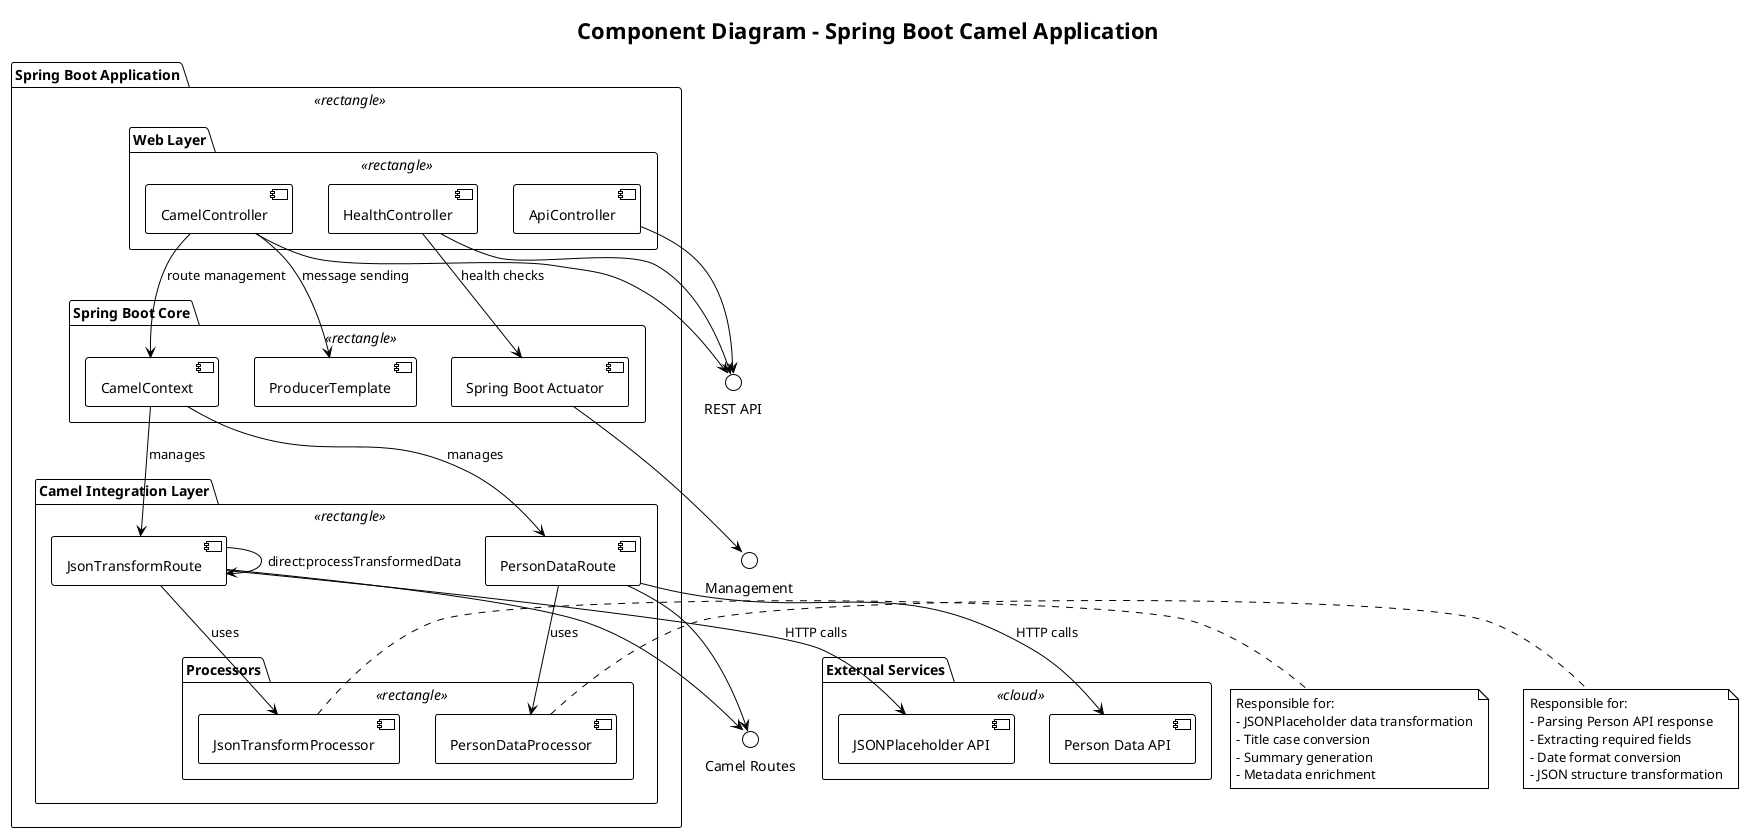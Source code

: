 @startuml component-diagram
!theme plain
title Component Diagram - Spring Boot Camel Application

package "Spring Boot Application" <<rectangle>> {
    
    package "Web Layer" <<rectangle>> {
        component [HealthController] as HC
        component [ApiController] as AC  
        component [CamelController] as CC
    }
    
    package "Camel Integration Layer" <<rectangle>> {
        component [JsonTransformRoute] as JTR
        component [PersonDataRoute] as PDR
        
        package "Processors" <<rectangle>> {
            component [JsonTransformProcessor] as JTP
            component [PersonDataProcessor] as PDP
        }
    }
    
    package "Spring Boot Core" <<rectangle>> {
        component [CamelContext] as CTX
        component [ProducerTemplate] as PT
        component [Spring Boot Actuator] as SBA
    }
}

package "External Services" <<cloud>> {
    component [JSONPlaceholder API] as JPAPI
    component [Person Data API] as PDAPI
}

' Web Layer relationships
HC --> SBA : health checks
CC --> CTX : route management
CC --> PT : message sending

' Camel Layer relationships
CTX --> JTR : manages
CTX --> PDR : manages
JTR --> JTP : uses
PDR --> PDP : uses

' External API relationships
JTR --> JPAPI : HTTP calls
PDR --> PDAPI : HTTP calls

' Internal routing
JTR --> JTR : direct:processTransformedData

interface "REST API" as REST
interface "Camel Routes" as CAMEL
interface "Management" as MGMT

HC --> REST
AC --> REST
CC --> REST
JTR --> CAMEL
PDR --> CAMEL
SBA --> MGMT

note right of PDP
  Responsible for:
  - Parsing Person API response
  - Extracting required fields
  - Date format conversion
  - JSON structure transformation
end note

note right of JTP
  Responsible for:
  - JSONPlaceholder data transformation
  - Title case conversion
  - Summary generation
  - Metadata enrichment
end note

@enduml
